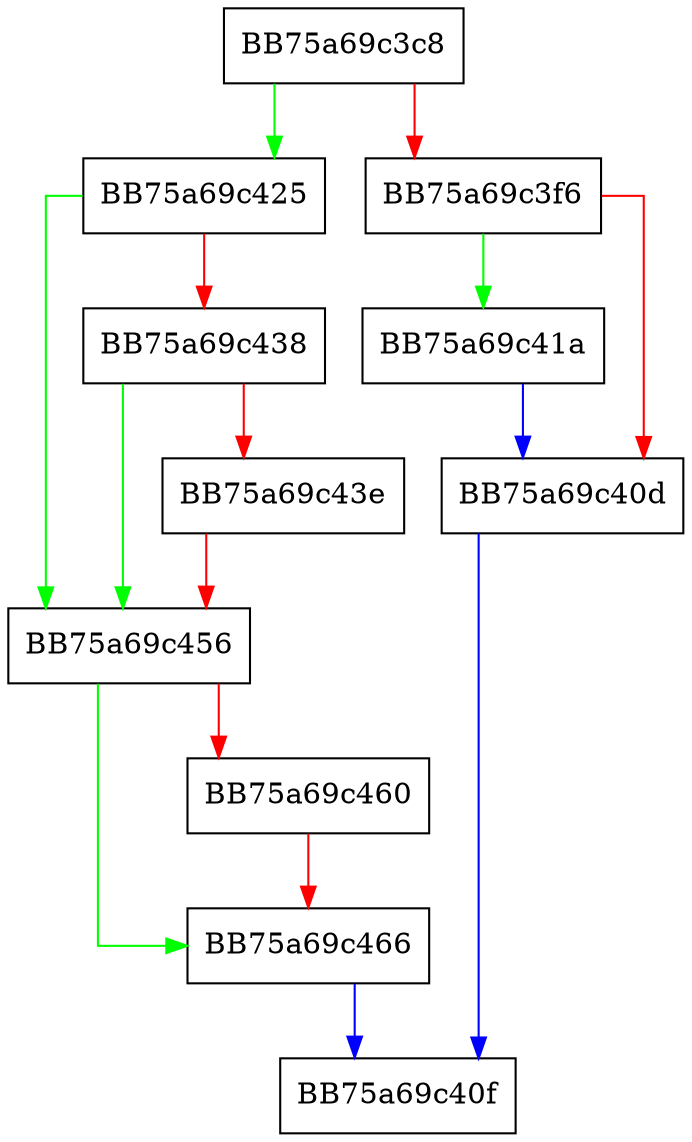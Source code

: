 digraph MemScanQueryIntegrityLevel {
  node [shape="box"];
  graph [splines=ortho];
  BB75a69c3c8 -> BB75a69c425 [color="green"];
  BB75a69c3c8 -> BB75a69c3f6 [color="red"];
  BB75a69c3f6 -> BB75a69c41a [color="green"];
  BB75a69c3f6 -> BB75a69c40d [color="red"];
  BB75a69c40d -> BB75a69c40f [color="blue"];
  BB75a69c41a -> BB75a69c40d [color="blue"];
  BB75a69c425 -> BB75a69c456 [color="green"];
  BB75a69c425 -> BB75a69c438 [color="red"];
  BB75a69c438 -> BB75a69c456 [color="green"];
  BB75a69c438 -> BB75a69c43e [color="red"];
  BB75a69c43e -> BB75a69c456 [color="red"];
  BB75a69c456 -> BB75a69c466 [color="green"];
  BB75a69c456 -> BB75a69c460 [color="red"];
  BB75a69c460 -> BB75a69c466 [color="red"];
  BB75a69c466 -> BB75a69c40f [color="blue"];
}